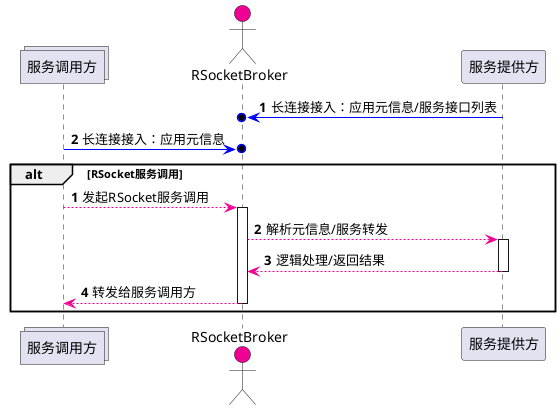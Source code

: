 @startuml
'https://plantuml.com/sequence-diagram

autonumber
collections 服务调用方 as Requester
actor     RSocketBroker  as Broker #EF0092
participant 服务提供方 as Responder

Responder -[#blue]>o Broker: 长连接接入：应用元信息/服务接口列表
Requester -[#blue]>o Broker: 长连接接入：应用元信息

alt RSocket服务调用
autonumber 1

Requester -[#EF0092]-> Broker: 发起RSocket服务调用
activate Broker

Broker -[#EF0092]-> Responder: 解析元信息/服务转发
activate Responder
Responder -[#EF0092]-> Broker: 逻辑处理/返回结果
deactivate Responder

Broker -[#EF0092]-> Requester: 转发给服务调用方
deactivate Broker

end
@enduml
